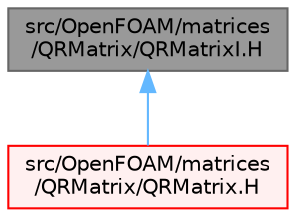 digraph "src/OpenFOAM/matrices/QRMatrix/QRMatrixI.H"
{
 // LATEX_PDF_SIZE
  bgcolor="transparent";
  edge [fontname=Helvetica,fontsize=10,labelfontname=Helvetica,labelfontsize=10];
  node [fontname=Helvetica,fontsize=10,shape=box,height=0.2,width=0.4];
  Node1 [id="Node000001",label="src/OpenFOAM/matrices\l/QRMatrix/QRMatrixI.H",height=0.2,width=0.4,color="gray40", fillcolor="grey60", style="filled", fontcolor="black",tooltip=" "];
  Node1 -> Node2 [id="edge1_Node000001_Node000002",dir="back",color="steelblue1",style="solid",tooltip=" "];
  Node2 [id="Node000002",label="src/OpenFOAM/matrices\l/QRMatrix/QRMatrix.H",height=0.2,width=0.4,color="red", fillcolor="#FFF0F0", style="filled",URL="$QRMatrix_8H.html",tooltip=" "];
}
